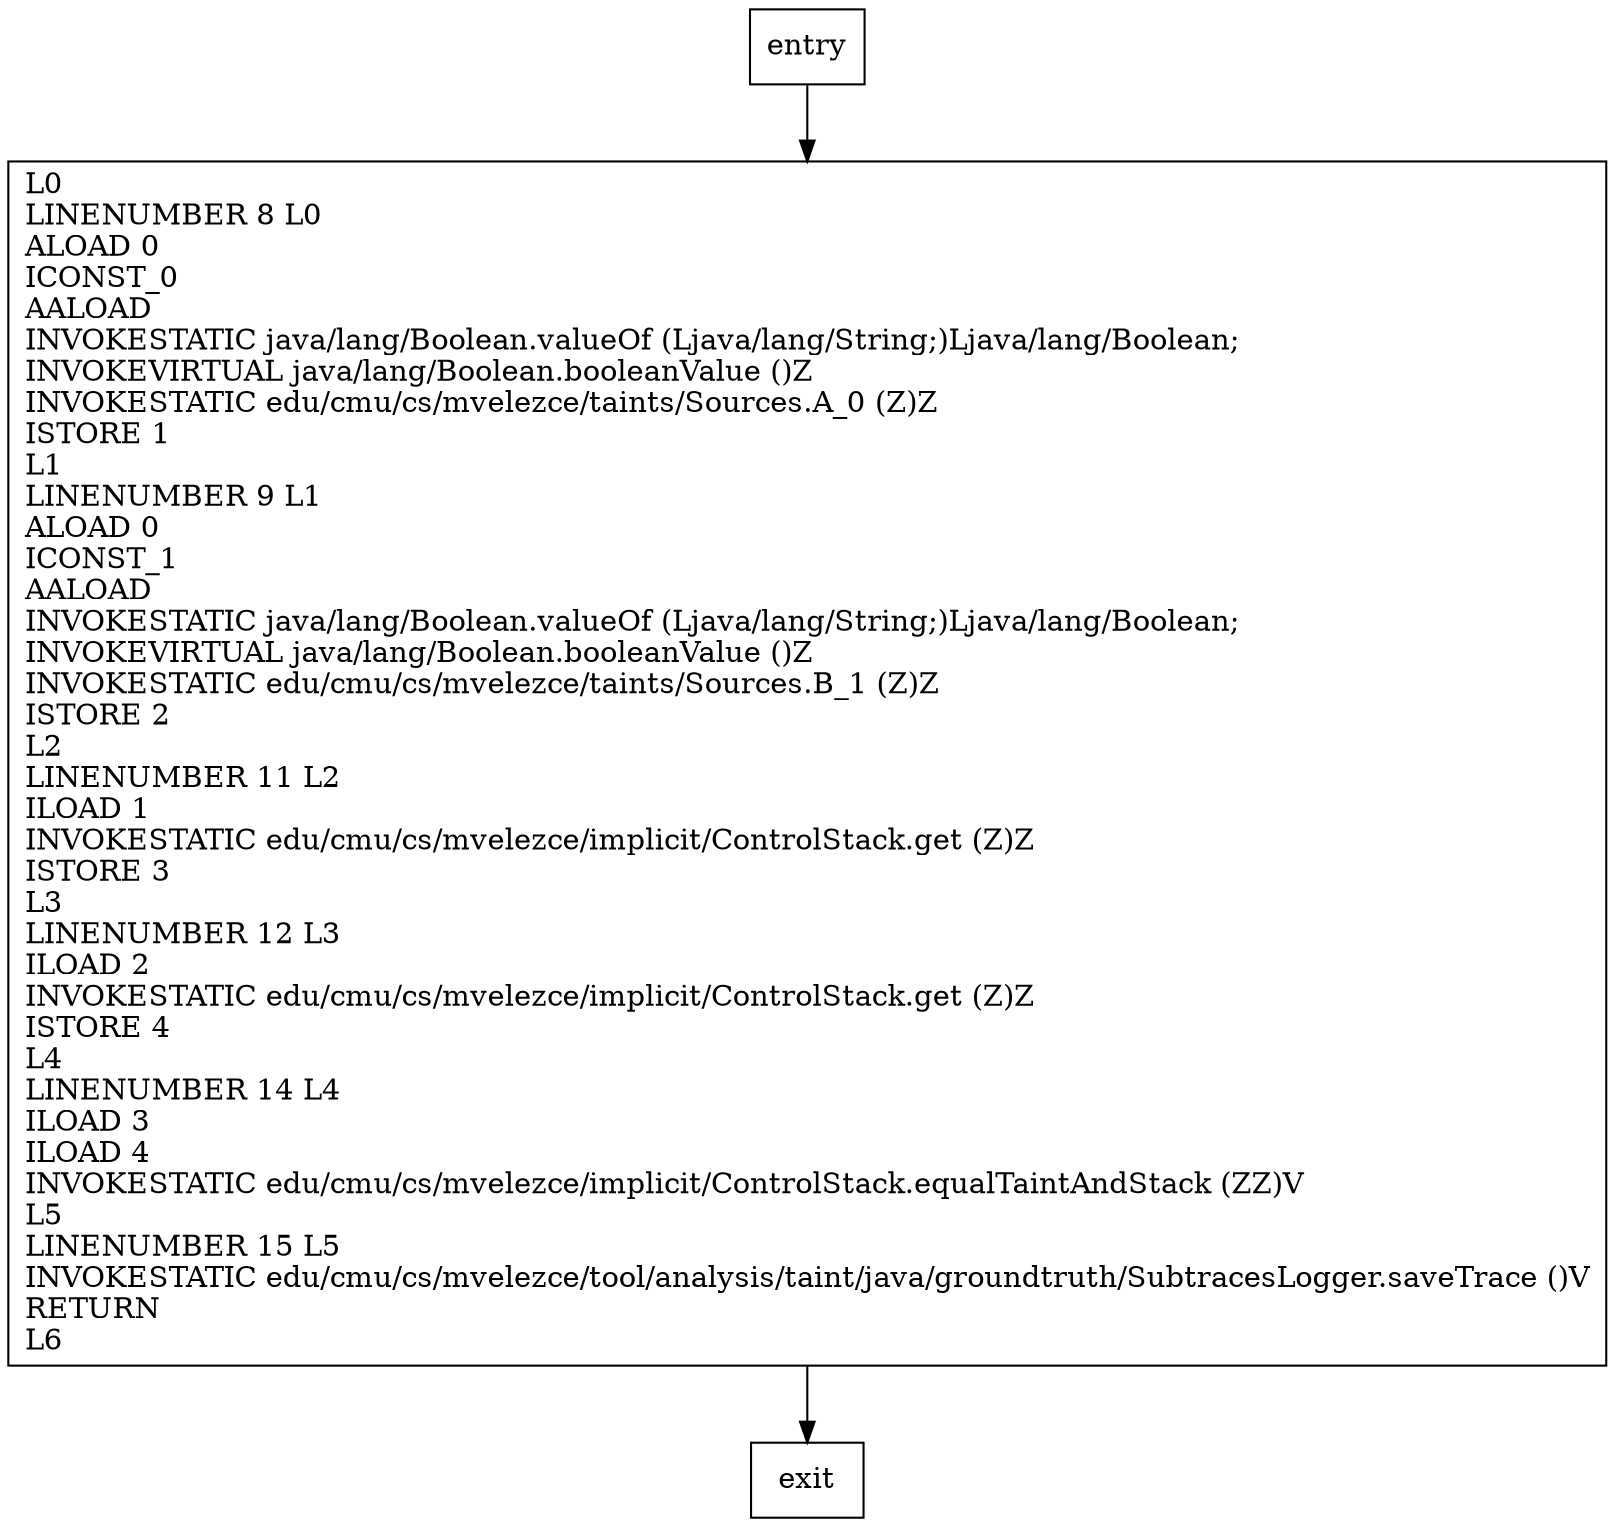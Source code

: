 digraph main {
node [shape=record];
387422846 [label="L0\lLINENUMBER 8 L0\lALOAD 0\lICONST_0\lAALOAD\lINVOKESTATIC java/lang/Boolean.valueOf (Ljava/lang/String;)Ljava/lang/Boolean;\lINVOKEVIRTUAL java/lang/Boolean.booleanValue ()Z\lINVOKESTATIC edu/cmu/cs/mvelezce/taints/Sources.A_0 (Z)Z\lISTORE 1\lL1\lLINENUMBER 9 L1\lALOAD 0\lICONST_1\lAALOAD\lINVOKESTATIC java/lang/Boolean.valueOf (Ljava/lang/String;)Ljava/lang/Boolean;\lINVOKEVIRTUAL java/lang/Boolean.booleanValue ()Z\lINVOKESTATIC edu/cmu/cs/mvelezce/taints/Sources.B_1 (Z)Z\lISTORE 2\lL2\lLINENUMBER 11 L2\lILOAD 1\lINVOKESTATIC edu/cmu/cs/mvelezce/implicit/ControlStack.get (Z)Z\lISTORE 3\lL3\lLINENUMBER 12 L3\lILOAD 2\lINVOKESTATIC edu/cmu/cs/mvelezce/implicit/ControlStack.get (Z)Z\lISTORE 4\lL4\lLINENUMBER 14 L4\lILOAD 3\lILOAD 4\lINVOKESTATIC edu/cmu/cs/mvelezce/implicit/ControlStack.equalTaintAndStack (ZZ)V\lL5\lLINENUMBER 15 L5\lINVOKESTATIC edu/cmu/cs/mvelezce/tool/analysis/taint/java/groundtruth/SubtracesLogger.saveTrace ()V\lRETURN\lL6\l"];
entry;
exit;
entry -> 387422846;
387422846 -> exit;
}

